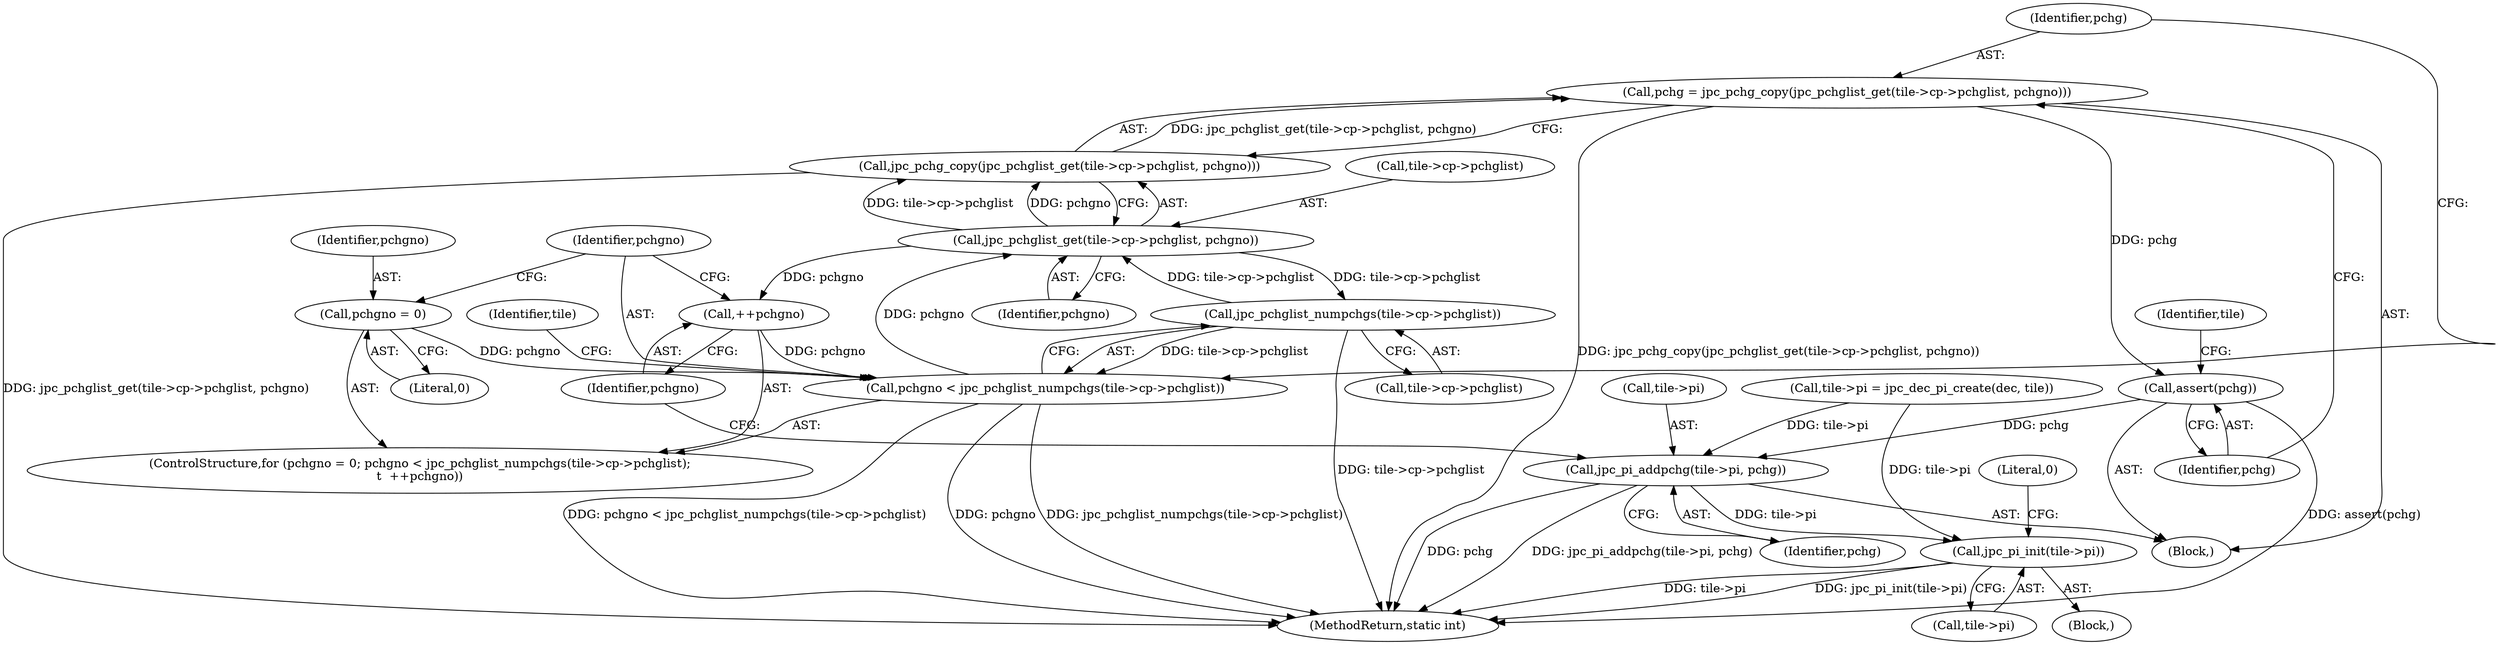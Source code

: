 digraph "0_jasper_1abc2e5a401a4bf1d5ca4df91358ce5df111f495@API" {
"1001396" [label="(Call,pchg = jpc_pchg_copy(jpc_pchglist_get(tile->cp->pchglist, pchgno)))"];
"1001398" [label="(Call,jpc_pchg_copy(jpc_pchglist_get(tile->cp->pchglist, pchgno)))"];
"1001399" [label="(Call,jpc_pchglist_get(tile->cp->pchglist, pchgno))"];
"1001387" [label="(Call,jpc_pchglist_numpchgs(tile->cp->pchglist))"];
"1001385" [label="(Call,pchgno < jpc_pchglist_numpchgs(tile->cp->pchglist))"];
"1001382" [label="(Call,pchgno = 0)"];
"1001393" [label="(Call,++pchgno)"];
"1001406" [label="(Call,assert(pchg))"];
"1001408" [label="(Call,jpc_pi_addpchg(tile->pi, pchg))"];
"1001413" [label="(Call,jpc_pi_init(tile->pi))"];
"1001407" [label="(Identifier,pchg)"];
"1001395" [label="(Block,)"];
"1001415" [label="(Identifier,tile)"];
"1001396" [label="(Call,pchg = jpc_pchg_copy(jpc_pchglist_get(tile->cp->pchglist, pchgno)))"];
"1001381" [label="(ControlStructure,for (pchgno = 0; pchgno < jpc_pchglist_numpchgs(tile->cp->pchglist);\n\t  ++pchgno))"];
"1001412" [label="(Identifier,pchg)"];
"1001418" [label="(Literal,0)"];
"1001406" [label="(Call,assert(pchg))"];
"1001394" [label="(Identifier,pchgno)"];
"1001382" [label="(Call,pchgno = 0)"];
"1001399" [label="(Call,jpc_pchglist_get(tile->cp->pchglist, pchgno))"];
"1001386" [label="(Identifier,pchgno)"];
"1001408" [label="(Call,jpc_pi_addpchg(tile->pi, pchg))"];
"1001419" [label="(MethodReturn,static int)"];
"1001405" [label="(Identifier,pchgno)"];
"1000105" [label="(Block,)"];
"1001393" [label="(Call,++pchgno)"];
"1001384" [label="(Literal,0)"];
"1001383" [label="(Identifier,pchgno)"];
"1001413" [label="(Call,jpc_pi_init(tile->pi))"];
"1001409" [label="(Call,tile->pi)"];
"1001387" [label="(Call,jpc_pchglist_numpchgs(tile->cp->pchglist))"];
"1001410" [label="(Identifier,tile)"];
"1001398" [label="(Call,jpc_pchg_copy(jpc_pchglist_get(tile->cp->pchglist, pchgno)))"];
"1001385" [label="(Call,pchgno < jpc_pchglist_numpchgs(tile->cp->pchglist))"];
"1001414" [label="(Call,tile->pi)"];
"1001400" [label="(Call,tile->cp->pchglist)"];
"1001370" [label="(Call,tile->pi = jpc_dec_pi_create(dec, tile))"];
"1001388" [label="(Call,tile->cp->pchglist)"];
"1001397" [label="(Identifier,pchg)"];
"1001396" -> "1001395"  [label="AST: "];
"1001396" -> "1001398"  [label="CFG: "];
"1001397" -> "1001396"  [label="AST: "];
"1001398" -> "1001396"  [label="AST: "];
"1001407" -> "1001396"  [label="CFG: "];
"1001396" -> "1001419"  [label="DDG: jpc_pchg_copy(jpc_pchglist_get(tile->cp->pchglist, pchgno))"];
"1001398" -> "1001396"  [label="DDG: jpc_pchglist_get(tile->cp->pchglist, pchgno)"];
"1001396" -> "1001406"  [label="DDG: pchg"];
"1001398" -> "1001399"  [label="CFG: "];
"1001399" -> "1001398"  [label="AST: "];
"1001398" -> "1001419"  [label="DDG: jpc_pchglist_get(tile->cp->pchglist, pchgno)"];
"1001399" -> "1001398"  [label="DDG: tile->cp->pchglist"];
"1001399" -> "1001398"  [label="DDG: pchgno"];
"1001399" -> "1001405"  [label="CFG: "];
"1001400" -> "1001399"  [label="AST: "];
"1001405" -> "1001399"  [label="AST: "];
"1001399" -> "1001387"  [label="DDG: tile->cp->pchglist"];
"1001399" -> "1001393"  [label="DDG: pchgno"];
"1001387" -> "1001399"  [label="DDG: tile->cp->pchglist"];
"1001385" -> "1001399"  [label="DDG: pchgno"];
"1001387" -> "1001385"  [label="AST: "];
"1001387" -> "1001388"  [label="CFG: "];
"1001388" -> "1001387"  [label="AST: "];
"1001385" -> "1001387"  [label="CFG: "];
"1001387" -> "1001419"  [label="DDG: tile->cp->pchglist"];
"1001387" -> "1001385"  [label="DDG: tile->cp->pchglist"];
"1001385" -> "1001381"  [label="AST: "];
"1001386" -> "1001385"  [label="AST: "];
"1001397" -> "1001385"  [label="CFG: "];
"1001415" -> "1001385"  [label="CFG: "];
"1001385" -> "1001419"  [label="DDG: jpc_pchglist_numpchgs(tile->cp->pchglist)"];
"1001385" -> "1001419"  [label="DDG: pchgno < jpc_pchglist_numpchgs(tile->cp->pchglist)"];
"1001385" -> "1001419"  [label="DDG: pchgno"];
"1001382" -> "1001385"  [label="DDG: pchgno"];
"1001393" -> "1001385"  [label="DDG: pchgno"];
"1001382" -> "1001381"  [label="AST: "];
"1001382" -> "1001384"  [label="CFG: "];
"1001383" -> "1001382"  [label="AST: "];
"1001384" -> "1001382"  [label="AST: "];
"1001386" -> "1001382"  [label="CFG: "];
"1001393" -> "1001381"  [label="AST: "];
"1001393" -> "1001394"  [label="CFG: "];
"1001394" -> "1001393"  [label="AST: "];
"1001386" -> "1001393"  [label="CFG: "];
"1001406" -> "1001395"  [label="AST: "];
"1001406" -> "1001407"  [label="CFG: "];
"1001407" -> "1001406"  [label="AST: "];
"1001410" -> "1001406"  [label="CFG: "];
"1001406" -> "1001419"  [label="DDG: assert(pchg)"];
"1001406" -> "1001408"  [label="DDG: pchg"];
"1001408" -> "1001395"  [label="AST: "];
"1001408" -> "1001412"  [label="CFG: "];
"1001409" -> "1001408"  [label="AST: "];
"1001412" -> "1001408"  [label="AST: "];
"1001394" -> "1001408"  [label="CFG: "];
"1001408" -> "1001419"  [label="DDG: jpc_pi_addpchg(tile->pi, pchg)"];
"1001408" -> "1001419"  [label="DDG: pchg"];
"1001370" -> "1001408"  [label="DDG: tile->pi"];
"1001408" -> "1001413"  [label="DDG: tile->pi"];
"1001413" -> "1000105"  [label="AST: "];
"1001413" -> "1001414"  [label="CFG: "];
"1001414" -> "1001413"  [label="AST: "];
"1001418" -> "1001413"  [label="CFG: "];
"1001413" -> "1001419"  [label="DDG: tile->pi"];
"1001413" -> "1001419"  [label="DDG: jpc_pi_init(tile->pi)"];
"1001370" -> "1001413"  [label="DDG: tile->pi"];
}
